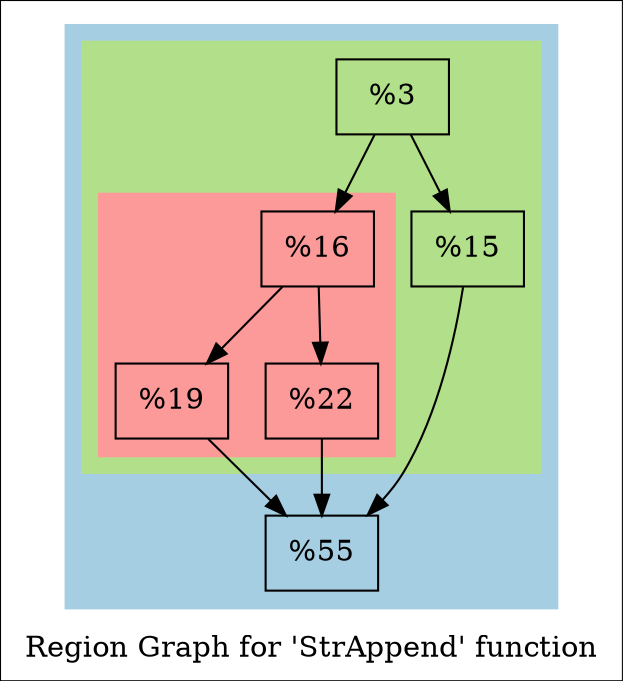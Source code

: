 digraph "Region Graph for 'StrAppend' function" {
	label="Region Graph for 'StrAppend' function";

	Node0xd62260 [shape=record,label="{%3}"];
	Node0xd62260 -> Node0xd61e60;
	Node0xd62260 -> Node0xd660a0;
	Node0xd61e60 [shape=record,label="{%15}"];
	Node0xd61e60 -> Node0xceddb0;
	Node0xceddb0 [shape=record,label="{%55}"];
	Node0xd660a0 [shape=record,label="{%16}"];
	Node0xd660a0 -> Node0xd5b310;
	Node0xd660a0 -> Node0xd32960;
	Node0xd5b310 [shape=record,label="{%19}"];
	Node0xd5b310 -> Node0xceddb0;
	Node0xd32960 [shape=record,label="{%22}"];
	Node0xd32960 -> Node0xceddb0;
	colorscheme = "paired12"
        subgraph cluster_0xdc3700 {
          label = "";
          style = filled;
          color = 1
          subgraph cluster_0xdc3800 {
            label = "";
            style = filled;
            color = 3
            subgraph cluster_0xc7c240 {
              label = "";
              style = filled;
              color = 5
              Node0xd660a0;
              Node0xd5b310;
              Node0xd32960;
            }
            Node0xd62260;
            Node0xd61e60;
          }
          Node0xceddb0;
        }
}
